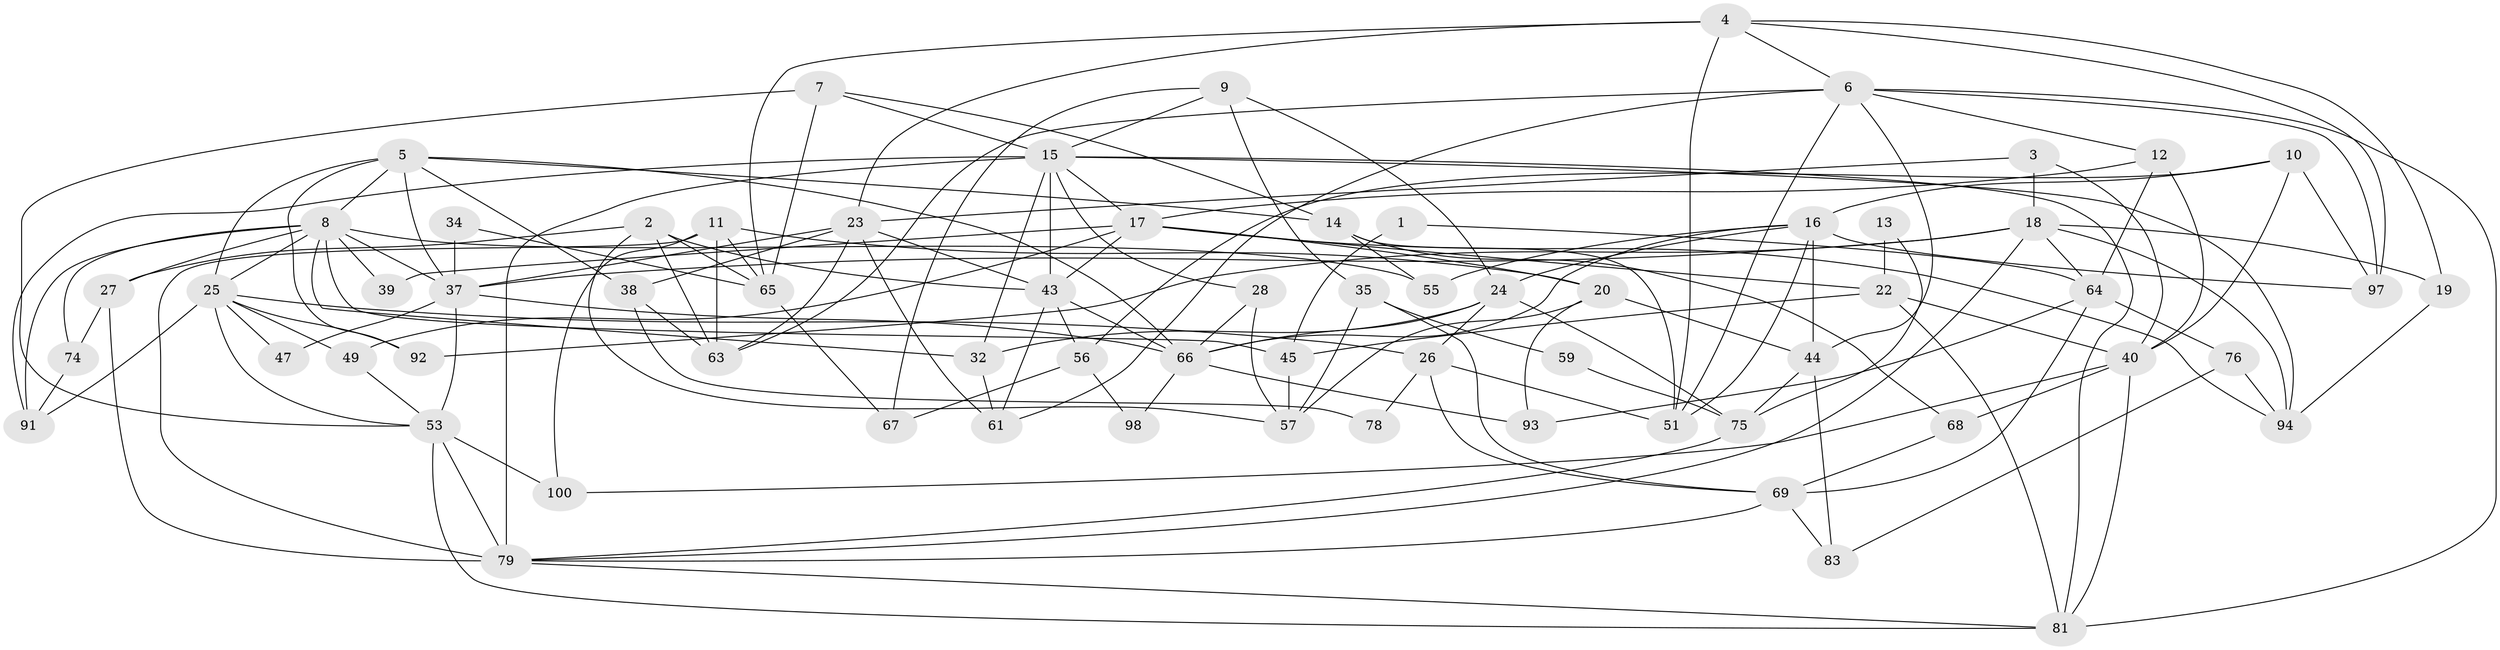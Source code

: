 // original degree distribution, {3: 0.32, 4: 0.23, 5: 0.18, 8: 0.02, 7: 0.04, 2: 0.12, 6: 0.09}
// Generated by graph-tools (version 1.1) at 2025/11/02/21/25 10:11:14]
// undirected, 67 vertices, 160 edges
graph export_dot {
graph [start="1"]
  node [color=gray90,style=filled];
  1 [super="+99"];
  2 [super="+82"];
  3;
  4 [super="+30"];
  5 [super="+36"];
  6 [super="+50"];
  7 [super="+58"];
  8 [super="+89"];
  9;
  10 [super="+84"];
  11 [super="+33"];
  12;
  13;
  14 [super="+29"];
  15 [super="+21"];
  16 [super="+31"];
  17 [super="+42"];
  18 [super="+87"];
  19;
  20;
  22 [super="+72"];
  23 [super="+41"];
  24 [super="+46"];
  25 [super="+88"];
  26 [super="+60"];
  27 [super="+48"];
  28;
  32 [super="+90"];
  34;
  35 [super="+62"];
  37 [super="+86"];
  38;
  39;
  40 [super="+85"];
  43 [super="+52"];
  44 [super="+54"];
  45;
  47;
  49;
  51;
  53 [super="+73"];
  55;
  56;
  57;
  59;
  61 [super="+96"];
  63;
  64 [super="+70"];
  65 [super="+71"];
  66 [super="+77"];
  67;
  68;
  69 [super="+95"];
  74;
  75;
  76;
  78;
  79 [super="+80"];
  81;
  83;
  91;
  92;
  93;
  94;
  97;
  98;
  100;
  1 -- 45 [weight=2];
  1 -- 64;
  2 -- 43;
  2 -- 65;
  2 -- 57;
  2 -- 63;
  2 -- 27;
  3 -- 40;
  3 -- 23;
  3 -- 18;
  4 -- 6;
  4 -- 65;
  4 -- 97;
  4 -- 19;
  4 -- 51;
  4 -- 23;
  5 -- 25;
  5 -- 92;
  5 -- 37;
  5 -- 38;
  5 -- 66;
  5 -- 8;
  5 -- 14;
  6 -- 12;
  6 -- 81;
  6 -- 51;
  6 -- 63;
  6 -- 97;
  6 -- 44;
  6 -- 61;
  7 -- 15;
  7 -- 65;
  7 -- 53;
  7 -- 14;
  8 -- 91;
  8 -- 39;
  8 -- 45;
  8 -- 55;
  8 -- 25;
  8 -- 32;
  8 -- 37;
  8 -- 74;
  8 -- 27;
  9 -- 15;
  9 -- 24 [weight=2];
  9 -- 35;
  9 -- 67;
  10 -- 97;
  10 -- 40;
  10 -- 56;
  10 -- 16;
  11 -- 100;
  11 -- 79;
  11 -- 65;
  11 -- 20;
  11 -- 63;
  12 -- 40;
  12 -- 17;
  12 -- 64;
  13 -- 75;
  13 -- 22;
  14 -- 51;
  14 -- 68;
  14 -- 55;
  15 -- 32;
  15 -- 81;
  15 -- 43;
  15 -- 91;
  15 -- 28;
  15 -- 94;
  15 -- 17;
  15 -- 79 [weight=2];
  16 -- 24 [weight=2];
  16 -- 97;
  16 -- 66;
  16 -- 51;
  16 -- 55;
  16 -- 44;
  17 -- 49;
  17 -- 20;
  17 -- 22;
  17 -- 39;
  17 -- 43;
  17 -- 94;
  18 -- 19;
  18 -- 79;
  18 -- 94;
  18 -- 37;
  18 -- 92;
  18 -- 64;
  19 -- 94;
  20 -- 57;
  20 -- 93;
  20 -- 44;
  22 -- 45;
  22 -- 40;
  22 -- 81;
  23 -- 63;
  23 -- 38;
  23 -- 43;
  23 -- 37;
  23 -- 61;
  24 -- 66;
  24 -- 75;
  24 -- 26 [weight=2];
  24 -- 32;
  25 -- 26;
  25 -- 53;
  25 -- 49;
  25 -- 91;
  25 -- 92;
  25 -- 47;
  26 -- 78;
  26 -- 51;
  26 -- 69;
  27 -- 74;
  27 -- 79;
  28 -- 57;
  28 -- 66;
  32 -- 61;
  34 -- 65;
  34 -- 37;
  35 -- 57;
  35 -- 59;
  35 -- 69;
  37 -- 53;
  37 -- 47;
  37 -- 66;
  38 -- 63;
  38 -- 78;
  40 -- 81;
  40 -- 100;
  40 -- 68;
  43 -- 56;
  43 -- 61;
  43 -- 66;
  44 -- 75;
  44 -- 83;
  45 -- 57;
  49 -- 53;
  53 -- 79;
  53 -- 81;
  53 -- 100;
  56 -- 67;
  56 -- 98;
  59 -- 75;
  64 -- 76;
  64 -- 93;
  64 -- 69;
  65 -- 67;
  66 -- 93;
  66 -- 98;
  68 -- 69;
  69 -- 79;
  69 -- 83;
  74 -- 91;
  75 -- 79;
  76 -- 94;
  76 -- 83;
  79 -- 81;
}
